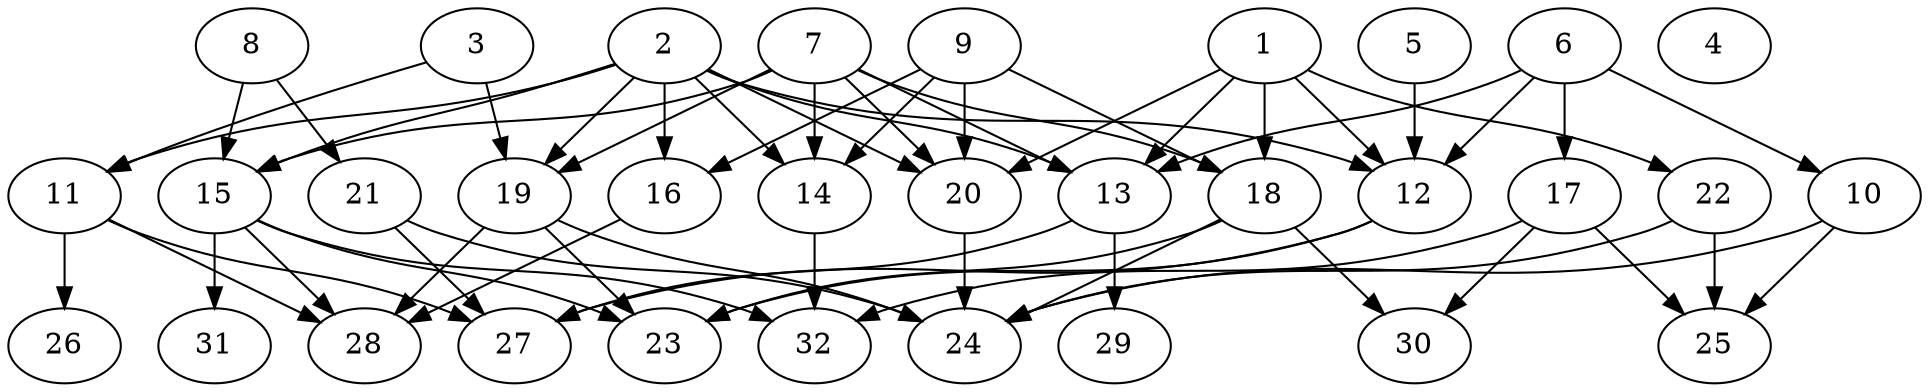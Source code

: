 // DAG (tier=2-normal, mode=data, n=32, ccr=0.445, fat=0.650, density=0.445, regular=0.477, jump=0.141, mindata=2097152, maxdata=16777216)
// DAG automatically generated by daggen at Sun Aug 24 16:33:34 2025
// /home/ermia/Project/Environments/daggen/bin/daggen --dot --ccr 0.445 --fat 0.650 --regular 0.477 --density 0.445 --jump 0.141 --mindata 2097152 --maxdata 16777216 -n 32 
digraph G {
  1 [size="40972543397891544", alpha="0.12", expect_size="20486271698945772"]
  1 -> 12 [size ="1691955423608832"]
  1 -> 13 [size ="1691955423608832"]
  1 -> 18 [size ="1691955423608832"]
  1 -> 20 [size ="1691955423608832"]
  1 -> 22 [size ="1691955423608832"]
  2 [size="1903142534625877819392", alpha="0.01", expect_size="951571267312938909696"]
  2 -> 11 [size ="1228582139461632"]
  2 -> 12 [size ="1228582139461632"]
  2 -> 13 [size ="1228582139461632"]
  2 -> 14 [size ="1228582139461632"]
  2 -> 15 [size ="1228582139461632"]
  2 -> 16 [size ="1228582139461632"]
  2 -> 19 [size ="1228582139461632"]
  2 -> 20 [size ="1228582139461632"]
  3 [size="54590758447375856", alpha="0.00", expect_size="27295379223687928"]
  3 -> 11 [size ="1781508218028032"]
  3 -> 19 [size ="1781508218028032"]
  4 [size="858944140291329753088", alpha="0.10", expect_size="429472070145664876544"]
  5 [size="6224499577272588", alpha="0.10", expect_size="3112249788636294"]
  5 -> 12 [size ="692067617472512"]
  6 [size="6356712667098341", alpha="0.20", expect_size="3178356333549170"]
  6 -> 10 [size ="588803811049472"]
  6 -> 12 [size ="588803811049472"]
  6 -> 13 [size ="588803811049472"]
  6 -> 17 [size ="588803811049472"]
  7 [size="2753572213439665152", alpha="0.18", expect_size="1376786106719832576"]
  7 -> 13 [size ="1510758101811200"]
  7 -> 14 [size ="1510758101811200"]
  7 -> 15 [size ="1510758101811200"]
  7 -> 18 [size ="1510758101811200"]
  7 -> 19 [size ="1510758101811200"]
  7 -> 20 [size ="1510758101811200"]
  8 [size="37415659820993552", alpha="0.18", expect_size="18707829910496776"]
  8 -> 15 [size ="68184291934208"]
  8 -> 21 [size ="68184291934208"]
  9 [size="15406791702265878", alpha="0.02", expect_size="7703395851132939"]
  9 -> 14 [size ="461971052822528"]
  9 -> 16 [size ="461971052822528"]
  9 -> 18 [size ="461971052822528"]
  9 -> 20 [size ="461971052822528"]
  10 [size="4007721401787308", alpha="0.05", expect_size="2003860700893654"]
  10 -> 24 [size ="474631500726272"]
  10 -> 25 [size ="474631500726272"]
  11 [size="541142538201740607488", alpha="0.18", expect_size="270571269100870303744"]
  11 -> 26 [size ="531248564928512"]
  11 -> 27 [size ="531248564928512"]
  11 -> 28 [size ="531248564928512"]
  12 [size="168138111614713856000", alpha="0.14", expect_size="84069055807356928000"]
  12 -> 23 [size ="243706678476800"]
  12 -> 27 [size ="243706678476800"]
  13 [size="152111220241727648", alpha="0.11", expect_size="76055610120863824"]
  13 -> 27 [size ="100541191421952"]
  13 -> 29 [size ="100541191421952"]
  14 [size="944711680890688128", alpha="0.06", expect_size="472355840445344064"]
  14 -> 32 [size ="775673241141248"]
  15 [size="3274113477556331085824", alpha="0.18", expect_size="1637056738778165542912"]
  15 -> 23 [size ="1763948110020608"]
  15 -> 28 [size ="1763948110020608"]
  15 -> 31 [size ="1763948110020608"]
  15 -> 32 [size ="1763948110020608"]
  16 [size="66506224667957240", alpha="0.02", expect_size="33253112333978620"]
  16 -> 28 [size ="1340668706291712"]
  17 [size="122648501519638331392", alpha="0.12", expect_size="61324250759819165696"]
  17 -> 25 [size ="197483804229632"]
  17 -> 30 [size ="197483804229632"]
  17 -> 32 [size ="197483804229632"]
  18 [size="545934767343168192", alpha="0.16", expect_size="272967383671584096"]
  18 -> 23 [size ="442874512539648"]
  18 -> 24 [size ="442874512539648"]
  18 -> 30 [size ="442874512539648"]
  19 [size="3166265464162615296000", alpha="0.02", expect_size="1583132732081307648000"]
  19 -> 23 [size ="1724996439244800"]
  19 -> 24 [size ="1724996439244800"]
  19 -> 28 [size ="1724996439244800"]
  20 [size="103189481969684272", alpha="0.05", expect_size="51594740984842136"]
  20 -> 24 [size ="168437888319488"]
  21 [size="1206420428066928984064", alpha="0.02", expect_size="603210214033464492032"]
  21 -> 24 [size ="906614043312128"]
  21 -> 27 [size ="906614043312128"]
  22 [size="11598579892384524", alpha="0.05", expect_size="5799289946192262"]
  22 -> 24 [size ="431971167633408"]
  22 -> 25 [size ="431971167633408"]
  23 [size="4603191228232630272000", alpha="0.15", expect_size="2301595614116315136000"]
  24 [size="1434361692433830912", alpha="0.12", expect_size="717180846216915456"]
  25 [size="177228033281045440", alpha="0.14", expect_size="88614016640522720"]
  26 [size="168250033291945280", alpha="0.05", expect_size="84125016645972640"]
  27 [size="1628664380069895", alpha="0.05", expect_size="814332190034947"]
  28 [size="228696367782063767552", alpha="0.17", expect_size="114348183891031883776"]
  29 [size="197361318590999872", alpha="0.11", expect_size="98680659295499936"]
  30 [size="34746002028788800", alpha="0.13", expect_size="17373001014394400"]
  31 [size="3726339603149910", alpha="0.09", expect_size="1863169801574955"]
  32 [size="38482644631818528", alpha="0.04", expect_size="19241322315909264"]
}
